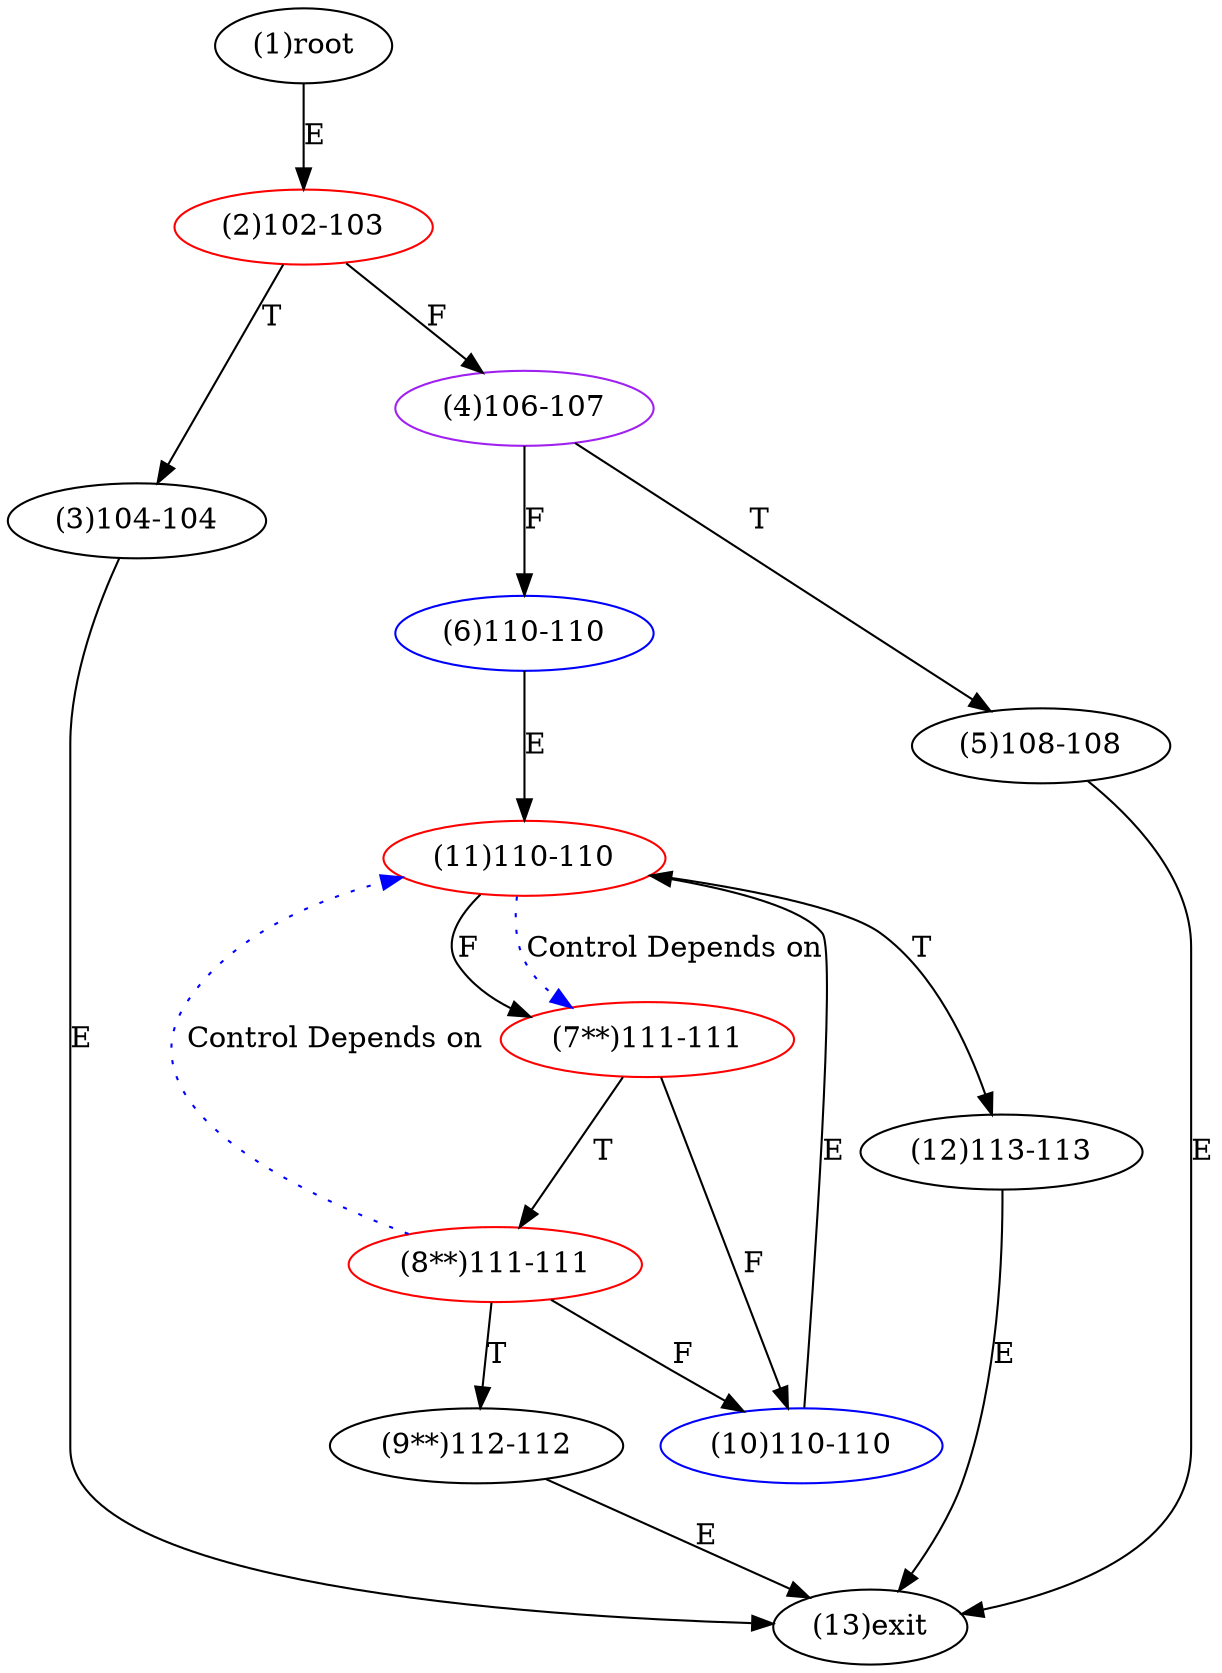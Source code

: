 digraph "" { 
1[ label="(1)root"];
2[ label="(2)102-103",color=red];
3[ label="(3)104-104"];
4[ label="(4)106-107",color=purple];
5[ label="(5)108-108"];
6[ label="(6)110-110",color=blue];
7[ label="(7**)111-111",color=red];
8[ label="(8**)111-111",color=red];
9[ label="(9**)112-112"];
10[ label="(10)110-110",color=blue];
11[ label="(11)110-110",color=red];
12[ label="(12)113-113"];
13[ label="(13)exit"];
1->2[ label="E"];
2->4[ label="F"];
2->3[ label="T"];
3->13[ label="E"];
4->6[ label="F"];
4->5[ label="T"];
5->13[ label="E"];
6->11[ label="E"];
7->10[ label="F"];
7->8[ label="T"];
8->10[ label="F"];
8->9[ label="T"];
9->13[ label="E"];
10->11[ label="E"];
11->7[ label="F"];
11->12[ label="T"];
12->13[ label="E"];
8->11[ color="blue" label="Control Depends on" style = dotted ];
11->7[ color="blue" label="Control Depends on" style = dotted ];
}